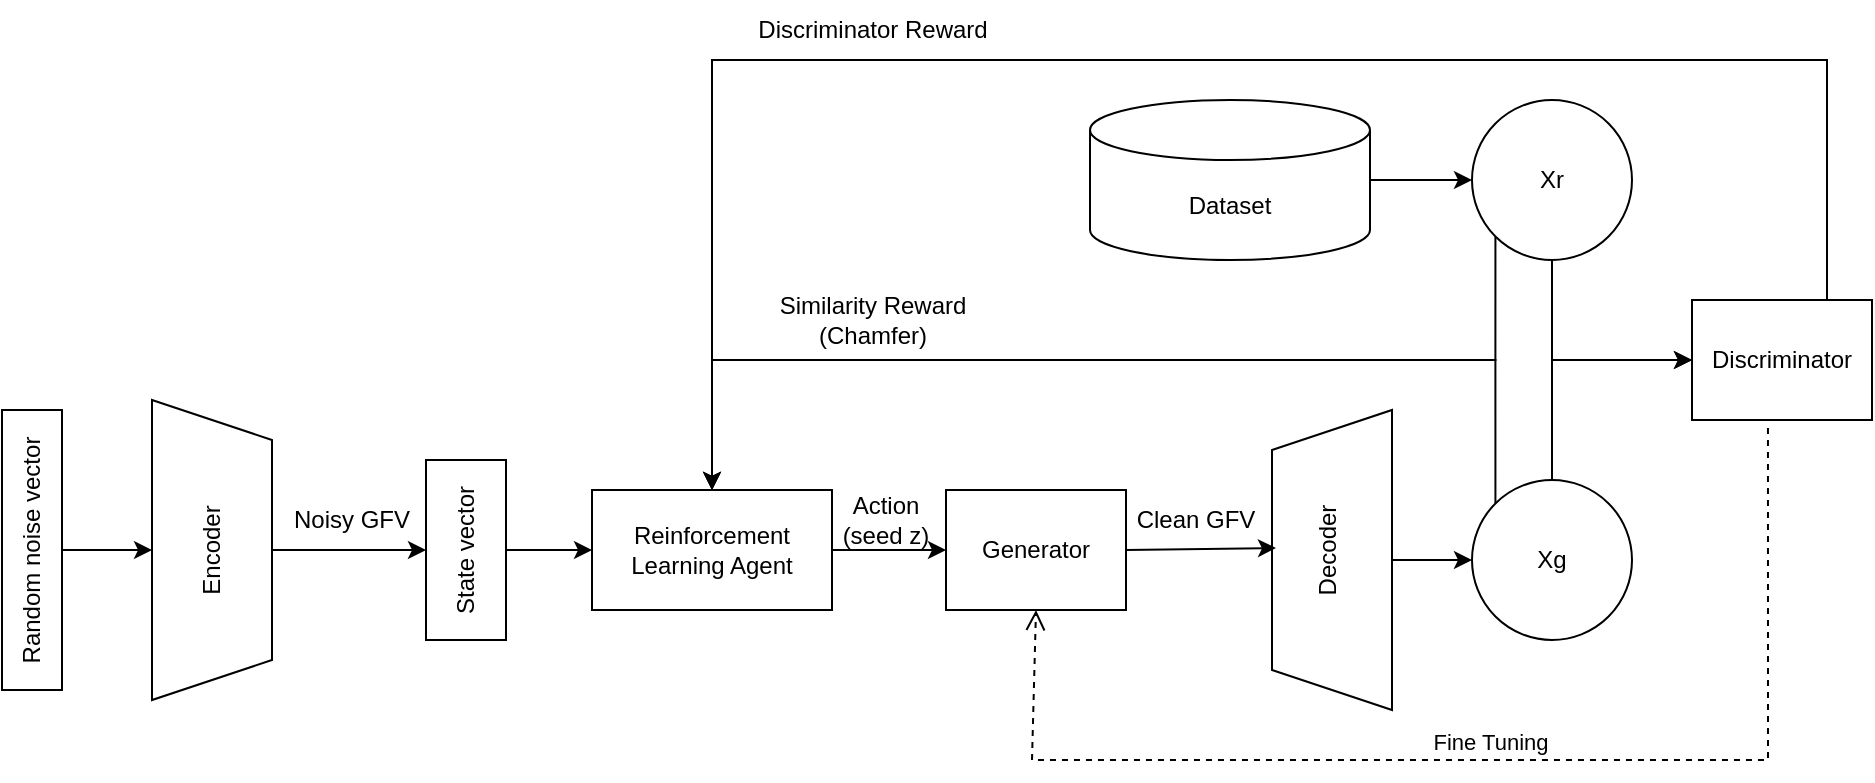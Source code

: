 <mxfile version="20.3.7" type="device"><diagram id="unbU4M8ANWAL0OUYh9sN" name="Page-1"><mxGraphModel dx="1359" dy="745" grid="1" gridSize="10" guides="1" tooltips="1" connect="1" arrows="1" fold="1" page="1" pageScale="1" pageWidth="850" pageHeight="1100" math="0" shadow="0"><root><mxCell id="0"/><mxCell id="1" parent="0"/><mxCell id="BpkIZPeps1ut101-jtPK-1" value="Random noise vector" style="rounded=0;whiteSpace=wrap;html=1;rotation=-90;" vertex="1" parent="1"><mxGeometry x="-20" y="480" width="140" height="30" as="geometry"/></mxCell><mxCell id="BpkIZPeps1ut101-jtPK-2" value="" style="shape=trapezoid;perimeter=trapezoidPerimeter;whiteSpace=wrap;html=1;fixedSize=1;rotation=90;" vertex="1" parent="1"><mxGeometry x="65" y="465" width="150" height="60" as="geometry"/></mxCell><mxCell id="BpkIZPeps1ut101-jtPK-3" value="Encoder" style="text;html=1;strokeColor=none;fillColor=none;align=center;verticalAlign=middle;whiteSpace=wrap;rounded=0;rotation=-90;" vertex="1" parent="1"><mxGeometry x="110" y="480" width="60" height="30" as="geometry"/></mxCell><mxCell id="BpkIZPeps1ut101-jtPK-5" value="State vector" style="rounded=0;whiteSpace=wrap;html=1;rotation=-90;" vertex="1" parent="1"><mxGeometry x="222" y="475" width="90" height="40" as="geometry"/></mxCell><mxCell id="BpkIZPeps1ut101-jtPK-6" value="Noisy GFV" style="text;html=1;strokeColor=none;fillColor=none;align=center;verticalAlign=middle;whiteSpace=wrap;rounded=0;" vertex="1" parent="1"><mxGeometry x="180" y="465" width="60" height="30" as="geometry"/></mxCell><mxCell id="BpkIZPeps1ut101-jtPK-7" value="Reinforcement Learning Agent" style="rounded=0;whiteSpace=wrap;html=1;" vertex="1" parent="1"><mxGeometry x="330" y="465" width="120" height="60" as="geometry"/></mxCell><mxCell id="BpkIZPeps1ut101-jtPK-8" value="Generator" style="rounded=0;whiteSpace=wrap;html=1;" vertex="1" parent="1"><mxGeometry x="507" y="465" width="90" height="60" as="geometry"/></mxCell><mxCell id="BpkIZPeps1ut101-jtPK-23" style="edgeStyle=orthogonalEdgeStyle;rounded=0;orthogonalLoop=1;jettySize=auto;html=1;exitX=0.5;exitY=1;exitDx=0;exitDy=0;entryX=0;entryY=0.5;entryDx=0;entryDy=0;" edge="1" parent="1" source="BpkIZPeps1ut101-jtPK-9" target="BpkIZPeps1ut101-jtPK-11"><mxGeometry relative="1" as="geometry"/></mxCell><mxCell id="BpkIZPeps1ut101-jtPK-9" value="" style="shape=trapezoid;perimeter=trapezoidPerimeter;whiteSpace=wrap;html=1;fixedSize=1;rotation=-90;" vertex="1" parent="1"><mxGeometry x="625" y="470" width="150" height="60" as="geometry"/></mxCell><mxCell id="BpkIZPeps1ut101-jtPK-10" value="Decoder" style="text;html=1;strokeColor=none;fillColor=none;align=center;verticalAlign=middle;whiteSpace=wrap;rounded=0;rotation=-90;" vertex="1" parent="1"><mxGeometry x="668" y="480" width="60" height="30" as="geometry"/></mxCell><mxCell id="BpkIZPeps1ut101-jtPK-25" style="edgeStyle=orthogonalEdgeStyle;rounded=0;orthogonalLoop=1;jettySize=auto;html=1;exitX=0.5;exitY=0;exitDx=0;exitDy=0;entryX=0;entryY=0.5;entryDx=0;entryDy=0;" edge="1" parent="1" source="BpkIZPeps1ut101-jtPK-11" target="BpkIZPeps1ut101-jtPK-13"><mxGeometry relative="1" as="geometry"/></mxCell><mxCell id="BpkIZPeps1ut101-jtPK-30" style="edgeStyle=orthogonalEdgeStyle;rounded=0;orthogonalLoop=1;jettySize=auto;html=1;exitX=0;exitY=0;exitDx=0;exitDy=0;entryX=0.5;entryY=0;entryDx=0;entryDy=0;" edge="1" parent="1" source="BpkIZPeps1ut101-jtPK-11" target="BpkIZPeps1ut101-jtPK-7"><mxGeometry relative="1" as="geometry"><mxPoint x="782" y="380" as="targetPoint"/><Array as="points"><mxPoint x="782" y="400"/><mxPoint x="390" y="400"/></Array></mxGeometry></mxCell><mxCell id="BpkIZPeps1ut101-jtPK-11" value="Xg" style="ellipse;whiteSpace=wrap;html=1;aspect=fixed;" vertex="1" parent="1"><mxGeometry x="770" y="460" width="80" height="80" as="geometry"/></mxCell><mxCell id="BpkIZPeps1ut101-jtPK-26" style="edgeStyle=orthogonalEdgeStyle;rounded=0;orthogonalLoop=1;jettySize=auto;html=1;exitX=0.5;exitY=1;exitDx=0;exitDy=0;" edge="1" parent="1" source="BpkIZPeps1ut101-jtPK-12"><mxGeometry relative="1" as="geometry"><mxPoint x="880" y="400" as="targetPoint"/><Array as="points"><mxPoint x="810" y="400"/></Array></mxGeometry></mxCell><mxCell id="BpkIZPeps1ut101-jtPK-31" style="edgeStyle=orthogonalEdgeStyle;rounded=0;orthogonalLoop=1;jettySize=auto;html=1;exitX=0;exitY=1;exitDx=0;exitDy=0;entryX=0.5;entryY=0;entryDx=0;entryDy=0;" edge="1" parent="1" source="BpkIZPeps1ut101-jtPK-12" target="BpkIZPeps1ut101-jtPK-7"><mxGeometry relative="1" as="geometry"><Array as="points"><mxPoint x="782" y="400"/><mxPoint x="390" y="400"/></Array></mxGeometry></mxCell><mxCell id="BpkIZPeps1ut101-jtPK-12" value="Xr" style="ellipse;whiteSpace=wrap;html=1;aspect=fixed;" vertex="1" parent="1"><mxGeometry x="770" y="270" width="80" height="80" as="geometry"/></mxCell><mxCell id="BpkIZPeps1ut101-jtPK-27" style="edgeStyle=orthogonalEdgeStyle;rounded=0;orthogonalLoop=1;jettySize=auto;html=1;exitX=0.75;exitY=0;exitDx=0;exitDy=0;entryX=0.5;entryY=0;entryDx=0;entryDy=0;" edge="1" parent="1" source="BpkIZPeps1ut101-jtPK-13" target="BpkIZPeps1ut101-jtPK-7"><mxGeometry relative="1" as="geometry"><Array as="points"><mxPoint x="948" y="250"/><mxPoint x="390" y="250"/></Array></mxGeometry></mxCell><mxCell id="BpkIZPeps1ut101-jtPK-13" value="Discriminator" style="rounded=0;whiteSpace=wrap;html=1;" vertex="1" parent="1"><mxGeometry x="880" y="370" width="90" height="60" as="geometry"/></mxCell><mxCell id="BpkIZPeps1ut101-jtPK-14" value="Clean GFV" style="text;html=1;strokeColor=none;fillColor=none;align=center;verticalAlign=middle;whiteSpace=wrap;rounded=0;" vertex="1" parent="1"><mxGeometry x="597" y="465" width="70" height="30" as="geometry"/></mxCell><mxCell id="BpkIZPeps1ut101-jtPK-24" style="edgeStyle=orthogonalEdgeStyle;rounded=0;orthogonalLoop=1;jettySize=auto;html=1;exitX=1;exitY=0.5;exitDx=0;exitDy=0;exitPerimeter=0;entryX=0;entryY=0.5;entryDx=0;entryDy=0;" edge="1" parent="1" source="BpkIZPeps1ut101-jtPK-15" target="BpkIZPeps1ut101-jtPK-12"><mxGeometry relative="1" as="geometry"/></mxCell><mxCell id="BpkIZPeps1ut101-jtPK-15" value="Dataset" style="shape=cylinder3;whiteSpace=wrap;html=1;boundedLbl=1;backgroundOutline=1;size=15;" vertex="1" parent="1"><mxGeometry x="579" y="270" width="140" height="80" as="geometry"/></mxCell><mxCell id="BpkIZPeps1ut101-jtPK-16" value="" style="endArrow=classic;html=1;rounded=0;exitX=0.5;exitY=1;exitDx=0;exitDy=0;entryX=0.5;entryY=1;entryDx=0;entryDy=0;" edge="1" parent="1" source="BpkIZPeps1ut101-jtPK-1" target="BpkIZPeps1ut101-jtPK-2"><mxGeometry width="50" height="50" relative="1" as="geometry"><mxPoint x="80" y="400" as="sourcePoint"/><mxPoint x="130" y="350" as="targetPoint"/></mxGeometry></mxCell><mxCell id="BpkIZPeps1ut101-jtPK-17" value="" style="endArrow=classic;html=1;rounded=0;entryX=0.5;entryY=0;entryDx=0;entryDy=0;exitX=0.5;exitY=0;exitDx=0;exitDy=0;" edge="1" parent="1" source="BpkIZPeps1ut101-jtPK-2" target="BpkIZPeps1ut101-jtPK-5"><mxGeometry width="50" height="50" relative="1" as="geometry"><mxPoint x="190" y="500" as="sourcePoint"/><mxPoint x="120" y="505" as="targetPoint"/></mxGeometry></mxCell><mxCell id="BpkIZPeps1ut101-jtPK-19" value="" style="endArrow=classic;html=1;rounded=0;exitX=0.5;exitY=1;exitDx=0;exitDy=0;entryX=0;entryY=0.5;entryDx=0;entryDy=0;" edge="1" parent="1" source="BpkIZPeps1ut101-jtPK-5" target="BpkIZPeps1ut101-jtPK-7"><mxGeometry width="50" height="50" relative="1" as="geometry"><mxPoint x="310" y="430" as="sourcePoint"/><mxPoint x="355" y="430" as="targetPoint"/></mxGeometry></mxCell><mxCell id="BpkIZPeps1ut101-jtPK-20" value="" style="endArrow=classic;html=1;rounded=0;exitX=1;exitY=0.5;exitDx=0;exitDy=0;entryX=0;entryY=0.5;entryDx=0;entryDy=0;" edge="1" parent="1" source="BpkIZPeps1ut101-jtPK-7" target="BpkIZPeps1ut101-jtPK-8"><mxGeometry width="50" height="50" relative="1" as="geometry"><mxPoint x="75" y="505" as="sourcePoint"/><mxPoint x="120" y="505" as="targetPoint"/></mxGeometry></mxCell><mxCell id="BpkIZPeps1ut101-jtPK-21" value="Action (seed z)" style="text;html=1;strokeColor=none;fillColor=none;align=center;verticalAlign=middle;whiteSpace=wrap;rounded=0;" vertex="1" parent="1"><mxGeometry x="447" y="465" width="60" height="30" as="geometry"/></mxCell><mxCell id="BpkIZPeps1ut101-jtPK-22" value="" style="endArrow=classic;html=1;rounded=0;entryX=0.54;entryY=0.033;entryDx=0;entryDy=0;exitX=1;exitY=0.5;exitDx=0;exitDy=0;entryPerimeter=0;" edge="1" parent="1" source="BpkIZPeps1ut101-jtPK-8" target="BpkIZPeps1ut101-jtPK-9"><mxGeometry width="50" height="50" relative="1" as="geometry"><mxPoint x="597" y="580" as="sourcePoint"/><mxPoint x="674" y="580" as="targetPoint"/></mxGeometry></mxCell><mxCell id="BpkIZPeps1ut101-jtPK-28" value="Discriminator Reward" style="text;html=1;align=center;verticalAlign=middle;resizable=0;points=[];autosize=1;strokeColor=none;fillColor=none;" vertex="1" parent="1"><mxGeometry x="400" y="220" width="140" height="30" as="geometry"/></mxCell><mxCell id="BpkIZPeps1ut101-jtPK-29" value="Fine Tuning" style="html=1;verticalAlign=bottom;endArrow=open;dashed=1;endSize=8;rounded=0;exitX=0.422;exitY=1.067;exitDx=0;exitDy=0;exitPerimeter=0;entryX=0.5;entryY=1;entryDx=0;entryDy=0;" edge="1" parent="1" source="BpkIZPeps1ut101-jtPK-13" target="BpkIZPeps1ut101-jtPK-8"><mxGeometry relative="1" as="geometry"><mxPoint x="870" y="610" as="sourcePoint"/><mxPoint x="790" y="610" as="targetPoint"/><Array as="points"><mxPoint x="918" y="600"/><mxPoint x="550" y="600"/></Array></mxGeometry></mxCell><mxCell id="BpkIZPeps1ut101-jtPK-32" value="Similarity Reward &lt;br&gt;(Chamfer)" style="text;html=1;align=center;verticalAlign=middle;resizable=0;points=[];autosize=1;strokeColor=none;fillColor=none;" vertex="1" parent="1"><mxGeometry x="410" y="360" width="120" height="40" as="geometry"/></mxCell></root></mxGraphModel></diagram></mxfile>